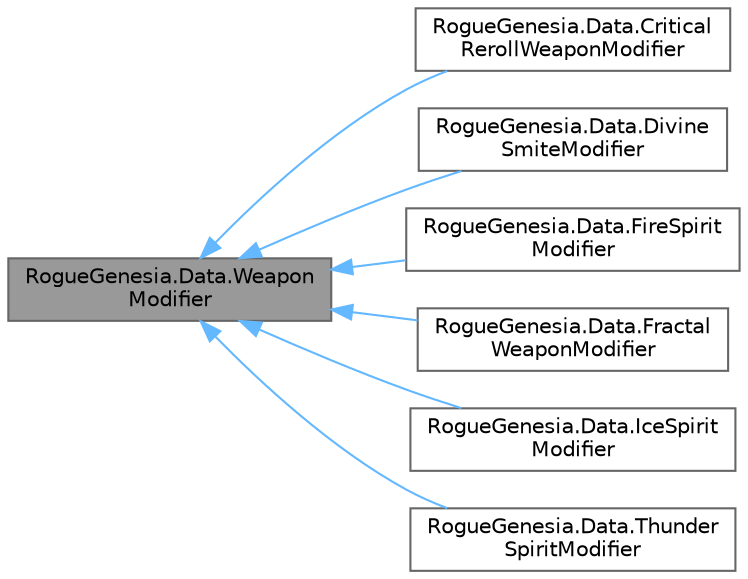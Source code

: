 digraph "RogueGenesia.Data.WeaponModifier"
{
 // LATEX_PDF_SIZE
  bgcolor="transparent";
  edge [fontname=Helvetica,fontsize=10,labelfontname=Helvetica,labelfontsize=10];
  node [fontname=Helvetica,fontsize=10,shape=box,height=0.2,width=0.4];
  rankdir="LR";
  Node1 [label="RogueGenesia.Data.Weapon\lModifier",height=0.2,width=0.4,color="gray40", fillcolor="grey60", style="filled", fontcolor="black",tooltip=" "];
  Node1 -> Node2 [dir="back",color="steelblue1",style="solid"];
  Node2 [label="RogueGenesia.Data.Critical\lRerollWeaponModifier",height=0.2,width=0.4,color="gray40", fillcolor="white", style="filled",URL="$class_rogue_genesia_1_1_data_1_1_critical_reroll_weapon_modifier.html",tooltip=" "];
  Node1 -> Node3 [dir="back",color="steelblue1",style="solid"];
  Node3 [label="RogueGenesia.Data.Divine\lSmiteModifier",height=0.2,width=0.4,color="gray40", fillcolor="white", style="filled",URL="$class_rogue_genesia_1_1_data_1_1_divine_smite_modifier.html",tooltip=" "];
  Node1 -> Node4 [dir="back",color="steelblue1",style="solid"];
  Node4 [label="RogueGenesia.Data.FireSpirit\lModifier",height=0.2,width=0.4,color="gray40", fillcolor="white", style="filled",URL="$class_rogue_genesia_1_1_data_1_1_fire_spirit_modifier.html",tooltip=" "];
  Node1 -> Node5 [dir="back",color="steelblue1",style="solid"];
  Node5 [label="RogueGenesia.Data.Fractal\lWeaponModifier",height=0.2,width=0.4,color="gray40", fillcolor="white", style="filled",URL="$class_rogue_genesia_1_1_data_1_1_fractal_weapon_modifier.html",tooltip=" "];
  Node1 -> Node6 [dir="back",color="steelblue1",style="solid"];
  Node6 [label="RogueGenesia.Data.IceSpirit\lModifier",height=0.2,width=0.4,color="gray40", fillcolor="white", style="filled",URL="$class_rogue_genesia_1_1_data_1_1_ice_spirit_modifier.html",tooltip=" "];
  Node1 -> Node7 [dir="back",color="steelblue1",style="solid"];
  Node7 [label="RogueGenesia.Data.Thunder\lSpiritModifier",height=0.2,width=0.4,color="gray40", fillcolor="white", style="filled",URL="$class_rogue_genesia_1_1_data_1_1_thunder_spirit_modifier.html",tooltip=" "];
}
